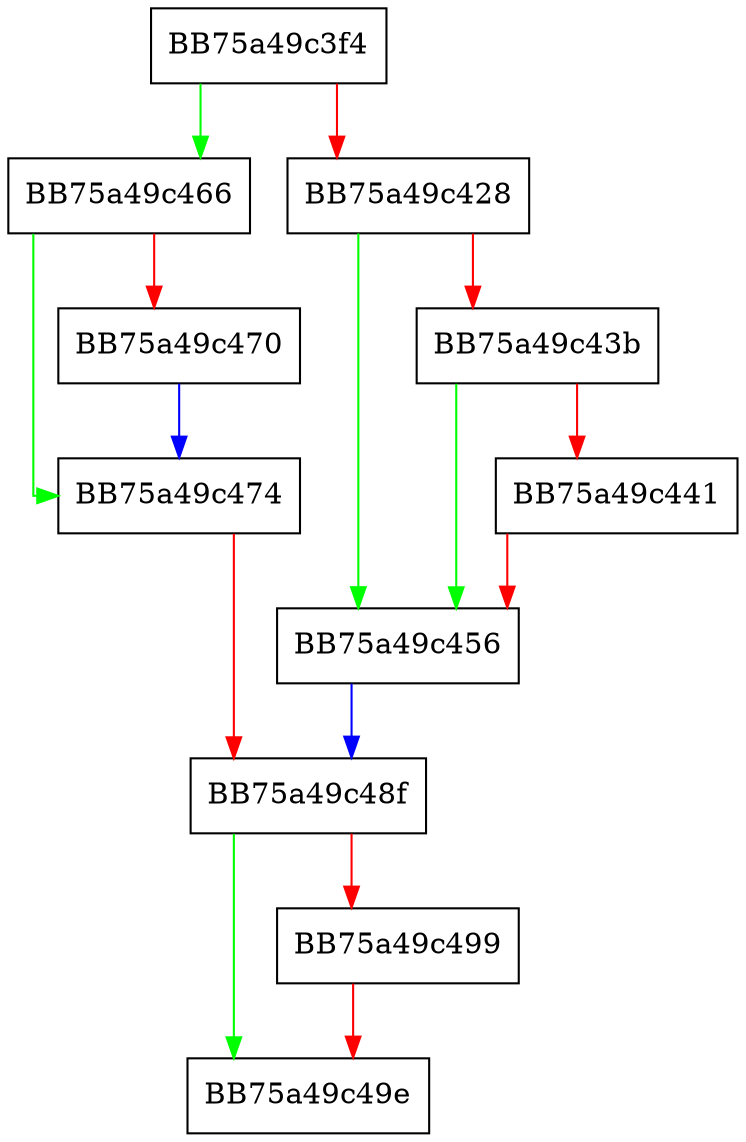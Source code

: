 digraph GetPEResourceInfo {
  node [shape="box"];
  graph [splines=ortho];
  BB75a49c3f4 -> BB75a49c466 [color="green"];
  BB75a49c3f4 -> BB75a49c428 [color="red"];
  BB75a49c428 -> BB75a49c456 [color="green"];
  BB75a49c428 -> BB75a49c43b [color="red"];
  BB75a49c43b -> BB75a49c456 [color="green"];
  BB75a49c43b -> BB75a49c441 [color="red"];
  BB75a49c441 -> BB75a49c456 [color="red"];
  BB75a49c456 -> BB75a49c48f [color="blue"];
  BB75a49c466 -> BB75a49c474 [color="green"];
  BB75a49c466 -> BB75a49c470 [color="red"];
  BB75a49c470 -> BB75a49c474 [color="blue"];
  BB75a49c474 -> BB75a49c48f [color="red"];
  BB75a49c48f -> BB75a49c49e [color="green"];
  BB75a49c48f -> BB75a49c499 [color="red"];
  BB75a49c499 -> BB75a49c49e [color="red"];
}
